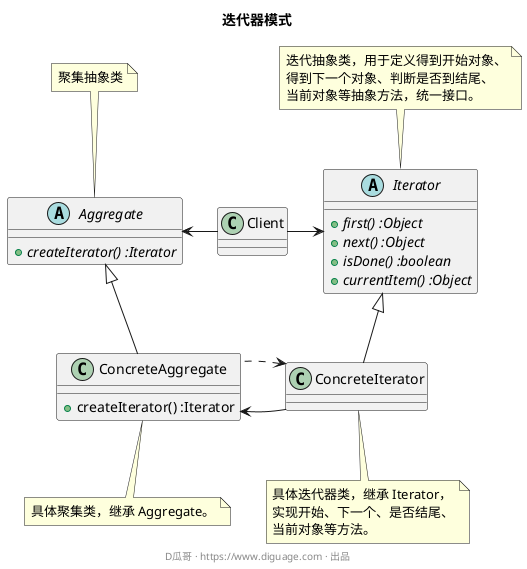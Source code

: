 @startuml
title "**迭代器模式**"

abstract class Iterator {
  + {abstract} first() :Object
  + {abstract} next() :Object
  + {abstract} isDone() :boolean
  + {abstract} currentItem() :Object
}
note top: 迭代抽象类，用于定义得到开始对象、\n得到下一个对象、判断是否到结尾、\n当前对象等抽象方法，统一接口。

class ConcreteIterator
note bottom: 具体迭代器类，继承 Iterator，\n实现开始、下一个、是否结尾、\n当前对象等方法。

abstract class Aggregate {
  + {abstract} createIterator() :Iterator
}
note top: 聚集抽象类

class ConcreteAggregate {
  + createIterator() :Iterator
}
note bottom: 具体聚集类，继承 Aggregate。

class Client

Client -left-> Aggregate
Client -right-> Iterator

Aggregate <|-- ConcreteAggregate
Iterator <|-- ConcreteIterator

ConcreteIterator -left-> ConcreteAggregate
ConcreteIterator <.. ConcreteAggregate

footer D瓜哥 · https://www.diguage.com · 出品
@enduml
